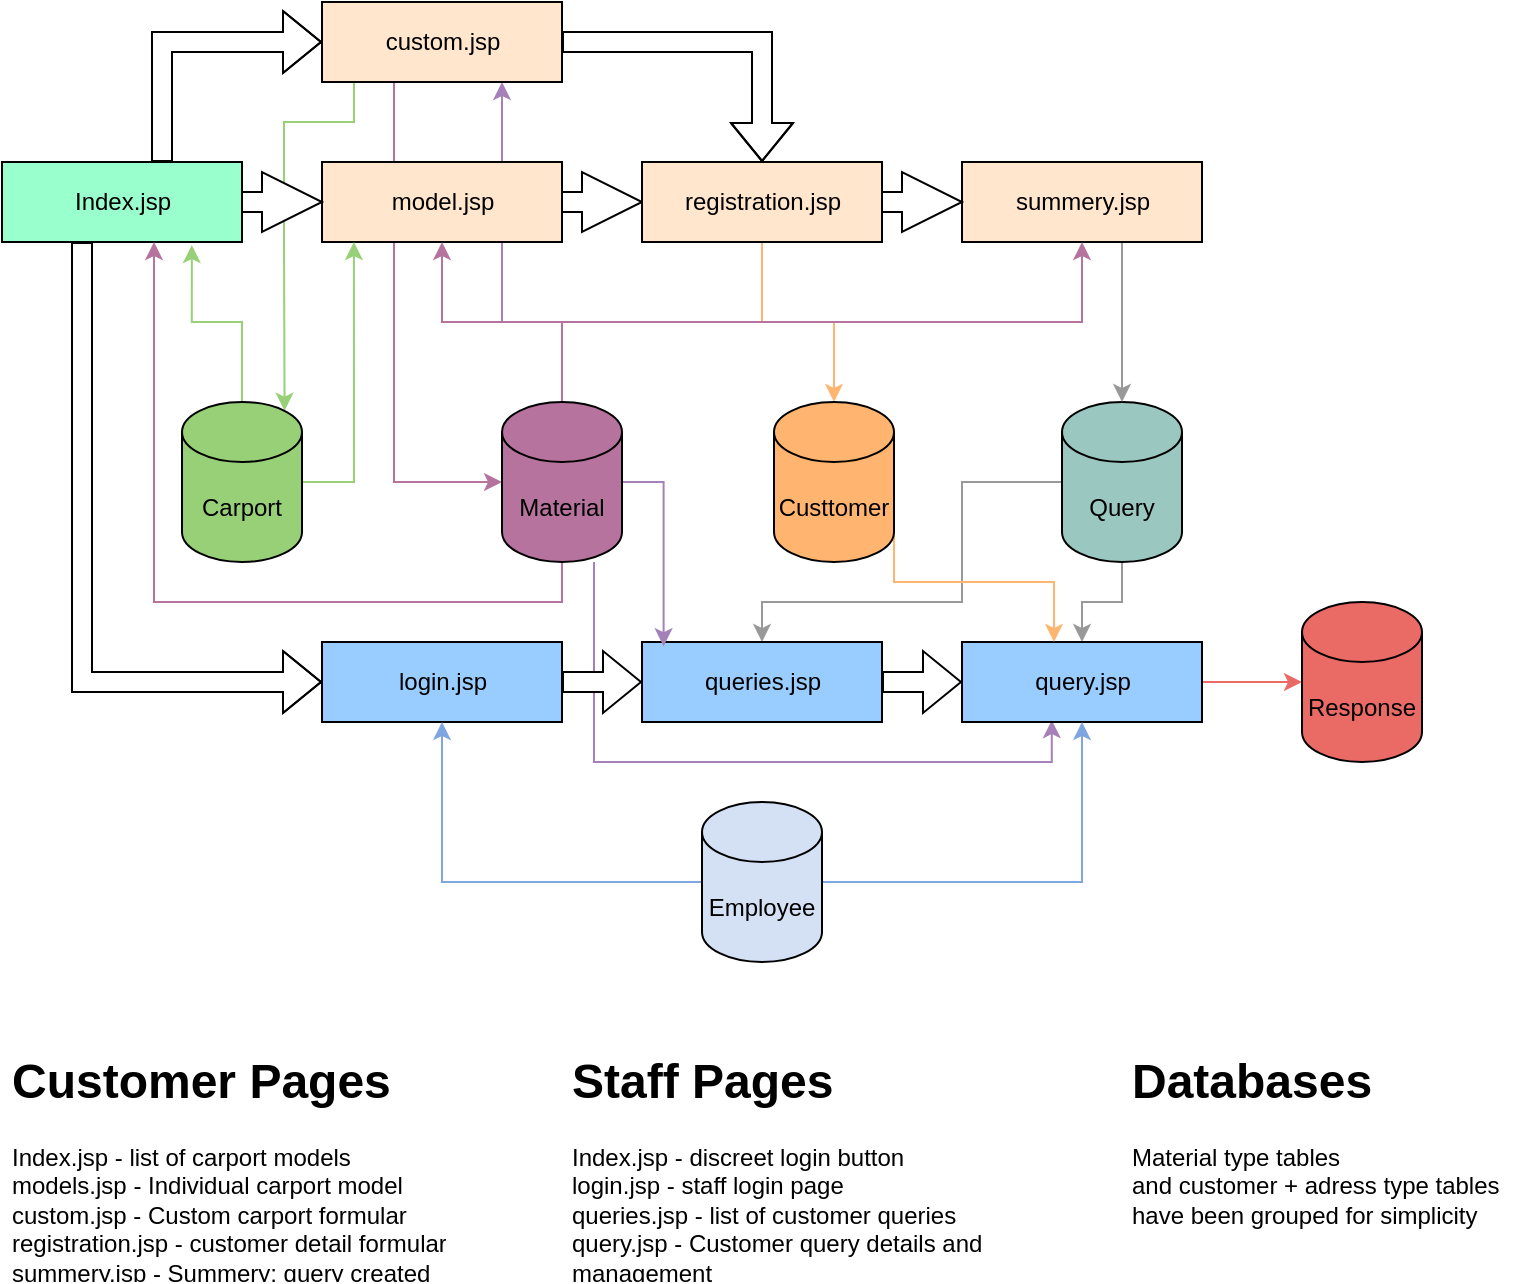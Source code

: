 <mxfile version="14.6.10" type="github">
  <diagram id="qygSB_kf31VgebMF4vaU" name="Page-1">
    <mxGraphModel dx="915" dy="415" grid="1" gridSize="10" guides="1" tooltips="1" connect="1" arrows="1" fold="1" page="1" pageScale="1" pageWidth="827" pageHeight="1169" math="0" shadow="0">
      <root>
        <mxCell id="0" />
        <mxCell id="1" parent="0" />
        <mxCell id="Q8B8VREAt1p_jrcEje30-11" style="edgeStyle=orthogonalEdgeStyle;rounded=0;orthogonalLoop=1;jettySize=auto;html=1;strokeColor=#A680B8;fillColor=#FFB570;entryX=0.374;entryY=0.977;entryDx=0;entryDy=0;entryPerimeter=0;" edge="1" parent="1" source="6GaSGv94aIPq9nlau-8M-78" target="6GaSGv94aIPq9nlau-8M-33">
          <mxGeometry relative="1" as="geometry">
            <mxPoint x="530" y="420" as="targetPoint" />
            <Array as="points">
              <mxPoint x="330" y="420" />
              <mxPoint x="559" y="420" />
            </Array>
          </mxGeometry>
        </mxCell>
        <mxCell id="Q8B8VREAt1p_jrcEje30-9" style="edgeStyle=orthogonalEdgeStyle;rounded=0;orthogonalLoop=1;jettySize=auto;html=1;entryX=0.75;entryY=1;entryDx=0;entryDy=0;strokeColor=#A680B8;fillColor=#FFB570;" edge="1" parent="1" source="6GaSGv94aIPq9nlau-8M-78" target="6GaSGv94aIPq9nlau-8M-26">
          <mxGeometry relative="1" as="geometry">
            <Array as="points">
              <mxPoint x="314" y="200" />
              <mxPoint x="284" y="200" />
            </Array>
          </mxGeometry>
        </mxCell>
        <mxCell id="6GaSGv94aIPq9nlau-8M-89" style="edgeStyle=orthogonalEdgeStyle;rounded=0;orthogonalLoop=1;jettySize=auto;html=1;strokeColor=#B5739D;entryX=0;entryY=0.5;entryDx=0;entryDy=0;entryPerimeter=0;" parent="1" source="6GaSGv94aIPq9nlau-8M-26" edge="1" target="6GaSGv94aIPq9nlau-8M-78">
          <mxGeometry relative="1" as="geometry">
            <mxPoint x="174" y="200" as="targetPoint" />
            <Array as="points">
              <mxPoint x="230" y="280" />
            </Array>
          </mxGeometry>
        </mxCell>
        <mxCell id="6GaSGv94aIPq9nlau-8M-35" value="&lt;h1&gt;Customer Pages&lt;/h1&gt;&lt;div&gt;Index.jsp -&amp;nbsp;&lt;span&gt;list of carport models&lt;/span&gt;&lt;/div&gt;&lt;div&gt;&lt;span&gt;models.jsp -&amp;nbsp;&lt;/span&gt;&lt;span&gt;Individual carport model&lt;/span&gt;&lt;/div&gt;&lt;div&gt;custom.jsp -&amp;nbsp;&lt;span&gt;Custom carport formular&lt;/span&gt;&lt;/div&gt;&lt;div&gt;registration.jsp - customer detail formular&lt;/div&gt;&lt;div&gt;summery.jsp - Summery; query created&lt;/div&gt;" style="text;html=1;strokeColor=none;fillColor=none;spacing=5;spacingTop=-20;whiteSpace=wrap;overflow=hidden;rounded=0;" parent="1" vertex="1">
          <mxGeometry x="34" y="560" width="240" height="120" as="geometry" />
        </mxCell>
        <mxCell id="6GaSGv94aIPq9nlau-8M-49" value="&lt;h1&gt;Staff Pages&lt;/h1&gt;&lt;div&gt;Index.jsp -&amp;nbsp;&lt;span&gt;discreet login button&lt;/span&gt;&lt;/div&gt;&lt;div&gt;&lt;div&gt;&lt;div&gt;login.jsp - staff login page&lt;/div&gt;&lt;/div&gt;&lt;div&gt;queries.jsp - list of customer queries&lt;/div&gt;&lt;div&gt;query.jsp - Customer query details and management&lt;/div&gt;&lt;/div&gt;" style="text;html=1;strokeColor=none;fillColor=none;spacing=5;spacingTop=-20;whiteSpace=wrap;overflow=hidden;rounded=0;" parent="1" vertex="1">
          <mxGeometry x="314" y="560" width="240" height="120" as="geometry" />
        </mxCell>
        <mxCell id="6GaSGv94aIPq9nlau-8M-99" style="edgeStyle=orthogonalEdgeStyle;rounded=0;orthogonalLoop=1;jettySize=auto;html=1;strokeColor=#999999;fillColor=#FFFFFF;" parent="1" source="6GaSGv94aIPq9nlau-8M-51" target="6GaSGv94aIPq9nlau-8M-33" edge="1">
          <mxGeometry relative="1" as="geometry" />
        </mxCell>
        <mxCell id="6GaSGv94aIPq9nlau-8M-103" style="edgeStyle=orthogonalEdgeStyle;rounded=0;orthogonalLoop=1;jettySize=auto;html=1;strokeColor=#999999;fillColor=#FFFFFF;exitX=0;exitY=0.5;exitDx=0;exitDy=0;exitPerimeter=0;" parent="1" source="6GaSGv94aIPq9nlau-8M-51" target="6GaSGv94aIPq9nlau-8M-31" edge="1">
          <mxGeometry relative="1" as="geometry">
            <Array as="points">
              <mxPoint x="514" y="280" />
              <mxPoint x="514" y="340" />
              <mxPoint x="414" y="340" />
            </Array>
          </mxGeometry>
        </mxCell>
        <mxCell id="6GaSGv94aIPq9nlau-8M-51" value="Query" style="shape=cylinder3;whiteSpace=wrap;html=1;boundedLbl=1;backgroundOutline=1;size=15;fillColor=#9AC7BF;" parent="1" vertex="1">
          <mxGeometry x="564" y="240" width="60" height="80" as="geometry" />
        </mxCell>
        <mxCell id="6GaSGv94aIPq9nlau-8M-92" style="edgeStyle=orthogonalEdgeStyle;rounded=0;orthogonalLoop=1;jettySize=auto;html=1;entryX=0;entryY=0.5;entryDx=0;entryDy=0;shape=flexArrow;fillColor=#FFFFFF;" parent="1" source="6GaSGv94aIPq9nlau-8M-27" target="6GaSGv94aIPq9nlau-8M-31" edge="1">
          <mxGeometry relative="1" as="geometry" />
        </mxCell>
        <mxCell id="6GaSGv94aIPq9nlau-8M-27" value="login.jsp" style="html=1;fillColor=#99CCFF;" parent="1" vertex="1">
          <mxGeometry x="194" y="360" width="120" height="40" as="geometry" />
        </mxCell>
        <mxCell id="6GaSGv94aIPq9nlau-8M-93" style="edgeStyle=orthogonalEdgeStyle;rounded=0;orthogonalLoop=1;jettySize=auto;html=1;entryX=0;entryY=0.5;entryDx=0;entryDy=0;shape=flexArrow;" parent="1" source="6GaSGv94aIPq9nlau-8M-31" target="6GaSGv94aIPq9nlau-8M-33" edge="1">
          <mxGeometry relative="1" as="geometry" />
        </mxCell>
        <mxCell id="6GaSGv94aIPq9nlau-8M-31" value="queries.jsp" style="html=1;fillColor=#99CCFF;" parent="1" vertex="1">
          <mxGeometry x="354" y="360" width="120" height="40" as="geometry" />
        </mxCell>
        <mxCell id="6GaSGv94aIPq9nlau-8M-100" style="edgeStyle=orthogonalEdgeStyle;rounded=0;orthogonalLoop=1;jettySize=auto;html=1;strokeColor=#EA6B66;fillColor=#FFFFFF;" parent="1" source="6GaSGv94aIPq9nlau-8M-33" target="6GaSGv94aIPq9nlau-8M-72" edge="1">
          <mxGeometry relative="1" as="geometry" />
        </mxCell>
        <mxCell id="6GaSGv94aIPq9nlau-8M-33" value="query.jsp" style="html=1;fillColor=#99CCFF;" parent="1" vertex="1">
          <mxGeometry x="514" y="360" width="120" height="40" as="geometry" />
        </mxCell>
        <mxCell id="6GaSGv94aIPq9nlau-8M-86" style="edgeStyle=orthogonalEdgeStyle;rounded=0;orthogonalLoop=1;jettySize=auto;html=1;shape=flexArrow;" parent="1" source="6GaSGv94aIPq9nlau-8M-22" edge="1">
          <mxGeometry relative="1" as="geometry">
            <mxPoint x="194" y="60" as="targetPoint" />
            <Array as="points">
              <mxPoint x="114" y="60" />
            </Array>
          </mxGeometry>
        </mxCell>
        <mxCell id="6GaSGv94aIPq9nlau-8M-94" style="edgeStyle=orthogonalEdgeStyle;rounded=0;orthogonalLoop=1;jettySize=auto;html=1;shape=flexArrow;" parent="1" source="6GaSGv94aIPq9nlau-8M-22" target="6GaSGv94aIPq9nlau-8M-27" edge="1">
          <mxGeometry relative="1" as="geometry">
            <Array as="points">
              <mxPoint x="74" y="380" />
            </Array>
          </mxGeometry>
        </mxCell>
        <mxCell id="6GaSGv94aIPq9nlau-8M-22" value="Index.jsp" style="html=1;fillColor=#99FFCC;" parent="1" vertex="1">
          <mxGeometry x="34" y="120" width="120" height="40" as="geometry" />
        </mxCell>
        <mxCell id="6GaSGv94aIPq9nlau-8M-90" style="edgeStyle=orthogonalEdgeStyle;rounded=0;orthogonalLoop=1;jettySize=auto;html=1;entryX=0;entryY=0.5;entryDx=0;entryDy=0;shape=arrow;" parent="1" source="6GaSGv94aIPq9nlau-8M-25" target="6GaSGv94aIPq9nlau-8M-30" edge="1">
          <mxGeometry relative="1" as="geometry" />
        </mxCell>
        <mxCell id="6GaSGv94aIPq9nlau-8M-25" value="model.jsp" style="html=1;fillColor=#FFE6CC;" parent="1" vertex="1">
          <mxGeometry x="194" y="120" width="120" height="40" as="geometry" />
        </mxCell>
        <mxCell id="Q8B8VREAt1p_jrcEje30-1" style="edgeStyle=orthogonalEdgeStyle;rounded=0;orthogonalLoop=1;jettySize=auto;html=1;strokeColor=#000000;fillColor=#FFFFFF;shape=flexArrow;" edge="1" parent="1" source="6GaSGv94aIPq9nlau-8M-26" target="6GaSGv94aIPq9nlau-8M-30">
          <mxGeometry relative="1" as="geometry" />
        </mxCell>
        <mxCell id="Q8B8VREAt1p_jrcEje30-16" style="edgeStyle=orthogonalEdgeStyle;rounded=0;orthogonalLoop=1;jettySize=auto;html=1;entryX=0.855;entryY=0;entryDx=0;entryDy=4.35;entryPerimeter=0;strokeColor=#97D077;fillColor=#FFFFFF;" edge="1" parent="1" source="6GaSGv94aIPq9nlau-8M-26" target="6GaSGv94aIPq9nlau-8M-79">
          <mxGeometry relative="1" as="geometry">
            <Array as="points">
              <mxPoint x="210" y="100" />
              <mxPoint x="175" y="100" />
              <mxPoint x="175" y="160" />
            </Array>
          </mxGeometry>
        </mxCell>
        <mxCell id="6GaSGv94aIPq9nlau-8M-26" value="custom.jsp" style="html=1;fillColor=#FFE6CC;" parent="1" vertex="1">
          <mxGeometry x="194" y="40" width="120" height="40" as="geometry" />
        </mxCell>
        <mxCell id="6GaSGv94aIPq9nlau-8M-98" style="edgeStyle=orthogonalEdgeStyle;rounded=0;orthogonalLoop=1;jettySize=auto;html=1;strokeColor=#999999;fillColor=#FFFFFF;" parent="1" source="6GaSGv94aIPq9nlau-8M-29" target="6GaSGv94aIPq9nlau-8M-51" edge="1">
          <mxGeometry relative="1" as="geometry">
            <Array as="points">
              <mxPoint x="594" y="180" />
              <mxPoint x="594" y="180" />
            </Array>
          </mxGeometry>
        </mxCell>
        <mxCell id="6GaSGv94aIPq9nlau-8M-29" value="summery.jsp" style="html=1;fillColor=#FFE6CC;" parent="1" vertex="1">
          <mxGeometry x="514" y="120" width="120" height="40" as="geometry" />
        </mxCell>
        <mxCell id="6GaSGv94aIPq9nlau-8M-91" style="edgeStyle=orthogonalEdgeStyle;rounded=0;orthogonalLoop=1;jettySize=auto;html=1;entryX=0;entryY=0.5;entryDx=0;entryDy=0;shape=arrow;" parent="1" source="6GaSGv94aIPq9nlau-8M-30" target="6GaSGv94aIPq9nlau-8M-29" edge="1">
          <mxGeometry relative="1" as="geometry" />
        </mxCell>
        <mxCell id="6GaSGv94aIPq9nlau-8M-97" style="edgeStyle=orthogonalEdgeStyle;rounded=0;orthogonalLoop=1;jettySize=auto;html=1;strokeColor=#FFB570;fillColor=#FFB570;" parent="1" source="6GaSGv94aIPq9nlau-8M-30" target="6GaSGv94aIPq9nlau-8M-77" edge="1">
          <mxGeometry relative="1" as="geometry" />
        </mxCell>
        <mxCell id="6GaSGv94aIPq9nlau-8M-30" value="registration.jsp" style="html=1;fillColor=#FFE6CC;" parent="1" vertex="1">
          <mxGeometry x="354" y="120" width="120" height="40" as="geometry" />
        </mxCell>
        <mxCell id="6GaSGv94aIPq9nlau-8M-71" value="&lt;h1&gt;Databases&lt;/h1&gt;&lt;div&gt;Material type tables &lt;br&gt;and customer + adress type tables &lt;br&gt;have been grouped for simplicity&lt;/div&gt;" style="text;html=1;strokeColor=none;fillColor=none;spacing=5;spacingTop=-20;whiteSpace=wrap;overflow=hidden;rounded=0;" parent="1" vertex="1">
          <mxGeometry x="594" y="560" width="200" height="120" as="geometry" />
        </mxCell>
        <mxCell id="6GaSGv94aIPq9nlau-8M-72" value="Response" style="shape=cylinder3;whiteSpace=wrap;html=1;boundedLbl=1;backgroundOutline=1;size=15;fillColor=#EA6B66;" parent="1" vertex="1">
          <mxGeometry x="684" y="340" width="60" height="80" as="geometry" />
        </mxCell>
        <mxCell id="6GaSGv94aIPq9nlau-8M-105" style="edgeStyle=orthogonalEdgeStyle;rounded=0;orthogonalLoop=1;jettySize=auto;html=1;strokeColor=#7EA6E0;fillColor=#FFFFFF;" parent="1" source="6GaSGv94aIPq9nlau-8M-76" target="6GaSGv94aIPq9nlau-8M-27" edge="1">
          <mxGeometry relative="1" as="geometry" />
        </mxCell>
        <mxCell id="6GaSGv94aIPq9nlau-8M-106" style="edgeStyle=orthogonalEdgeStyle;rounded=0;orthogonalLoop=1;jettySize=auto;html=1;strokeColor=#7EA6E0;fillColor=#FFFFFF;" parent="1" source="6GaSGv94aIPq9nlau-8M-76" target="6GaSGv94aIPq9nlau-8M-33" edge="1">
          <mxGeometry relative="1" as="geometry" />
        </mxCell>
        <mxCell id="6GaSGv94aIPq9nlau-8M-76" value="Employee" style="shape=cylinder3;whiteSpace=wrap;html=1;boundedLbl=1;backgroundOutline=1;size=15;fillColor=#D4E1F5;" parent="1" vertex="1">
          <mxGeometry x="384" y="440" width="60" height="80" as="geometry" />
        </mxCell>
        <mxCell id="Q8B8VREAt1p_jrcEje30-2" style="edgeStyle=orthogonalEdgeStyle;rounded=0;orthogonalLoop=1;jettySize=auto;html=1;strokeColor=#FFB570;fillColor=#FFB570;exitX=1;exitY=0.5;exitDx=0;exitDy=0;exitPerimeter=0;" edge="1" parent="1" source="6GaSGv94aIPq9nlau-8M-77" target="6GaSGv94aIPq9nlau-8M-33">
          <mxGeometry relative="1" as="geometry">
            <Array as="points">
              <mxPoint x="480" y="280" />
              <mxPoint x="480" y="330" />
              <mxPoint x="560" y="330" />
            </Array>
          </mxGeometry>
        </mxCell>
        <mxCell id="6GaSGv94aIPq9nlau-8M-77" value="Custtomer" style="shape=cylinder3;whiteSpace=wrap;html=1;boundedLbl=1;backgroundOutline=1;size=15;fillColor=#FFB570;" parent="1" vertex="1">
          <mxGeometry x="420" y="240" width="60" height="80" as="geometry" />
        </mxCell>
        <mxCell id="Q8B8VREAt1p_jrcEje30-4" style="edgeStyle=orthogonalEdgeStyle;rounded=0;orthogonalLoop=1;jettySize=auto;html=1;strokeColor=#B5739D;fillColor=#FFB570;" edge="1" parent="1" source="6GaSGv94aIPq9nlau-8M-78" target="6GaSGv94aIPq9nlau-8M-25">
          <mxGeometry relative="1" as="geometry" />
        </mxCell>
        <mxCell id="Q8B8VREAt1p_jrcEje30-5" style="edgeStyle=orthogonalEdgeStyle;rounded=0;orthogonalLoop=1;jettySize=auto;html=1;strokeColor=#B5739D;fillColor=#FFB570;" edge="1" parent="1" source="6GaSGv94aIPq9nlau-8M-78">
          <mxGeometry relative="1" as="geometry">
            <mxPoint x="110" y="160" as="targetPoint" />
            <Array as="points">
              <mxPoint x="314" y="340" />
              <mxPoint x="110" y="340" />
            </Array>
          </mxGeometry>
        </mxCell>
        <mxCell id="Q8B8VREAt1p_jrcEje30-6" style="edgeStyle=orthogonalEdgeStyle;rounded=0;orthogonalLoop=1;jettySize=auto;html=1;strokeColor=#B5739D;fillColor=#FFB570;" edge="1" parent="1" source="6GaSGv94aIPq9nlau-8M-78" target="6GaSGv94aIPq9nlau-8M-29">
          <mxGeometry relative="1" as="geometry">
            <Array as="points">
              <mxPoint x="314" y="200" />
              <mxPoint x="574" y="200" />
            </Array>
          </mxGeometry>
        </mxCell>
        <mxCell id="Q8B8VREAt1p_jrcEje30-10" style="edgeStyle=orthogonalEdgeStyle;rounded=0;orthogonalLoop=1;jettySize=auto;html=1;entryX=0.09;entryY=0.053;entryDx=0;entryDy=0;entryPerimeter=0;strokeColor=#A680B8;fillColor=#FFB570;" edge="1" parent="1" source="6GaSGv94aIPq9nlau-8M-78" target="6GaSGv94aIPq9nlau-8M-31">
          <mxGeometry relative="1" as="geometry" />
        </mxCell>
        <mxCell id="6GaSGv94aIPq9nlau-8M-78" value="Material" style="shape=cylinder3;whiteSpace=wrap;html=1;boundedLbl=1;backgroundOutline=1;size=15;fillColor=#B5739D;" parent="1" vertex="1">
          <mxGeometry x="284" y="240" width="60" height="80" as="geometry" />
        </mxCell>
        <mxCell id="Q8B8VREAt1p_jrcEje30-14" style="edgeStyle=orthogonalEdgeStyle;rounded=0;orthogonalLoop=1;jettySize=auto;html=1;entryX=0.791;entryY=1.039;entryDx=0;entryDy=0;entryPerimeter=0;strokeColor=#97D077;fillColor=#FFFFFF;" edge="1" parent="1" source="6GaSGv94aIPq9nlau-8M-79" target="6GaSGv94aIPq9nlau-8M-22">
          <mxGeometry relative="1" as="geometry" />
        </mxCell>
        <mxCell id="Q8B8VREAt1p_jrcEje30-15" style="edgeStyle=orthogonalEdgeStyle;rounded=0;orthogonalLoop=1;jettySize=auto;html=1;entryX=0.133;entryY=1;entryDx=0;entryDy=0;entryPerimeter=0;strokeColor=#97D077;fillColor=#FFFFFF;" edge="1" parent="1" source="6GaSGv94aIPq9nlau-8M-79" target="6GaSGv94aIPq9nlau-8M-25">
          <mxGeometry relative="1" as="geometry" />
        </mxCell>
        <mxCell id="6GaSGv94aIPq9nlau-8M-79" value="Carport" style="shape=cylinder3;whiteSpace=wrap;html=1;boundedLbl=1;backgroundOutline=1;size=15;fillColor=#97D077;" parent="1" vertex="1">
          <mxGeometry x="124" y="240" width="60" height="80" as="geometry" />
        </mxCell>
        <mxCell id="6GaSGv94aIPq9nlau-8M-87" style="edgeStyle=orthogonalEdgeStyle;rounded=0;orthogonalLoop=1;jettySize=auto;html=1;entryX=0;entryY=0.5;entryDx=0;entryDy=0;shape=arrow;fillColor=#FFFFFF;" parent="1" source="6GaSGv94aIPq9nlau-8M-22" target="6GaSGv94aIPq9nlau-8M-25" edge="1">
          <mxGeometry relative="1" as="geometry" />
        </mxCell>
      </root>
    </mxGraphModel>
  </diagram>
</mxfile>
